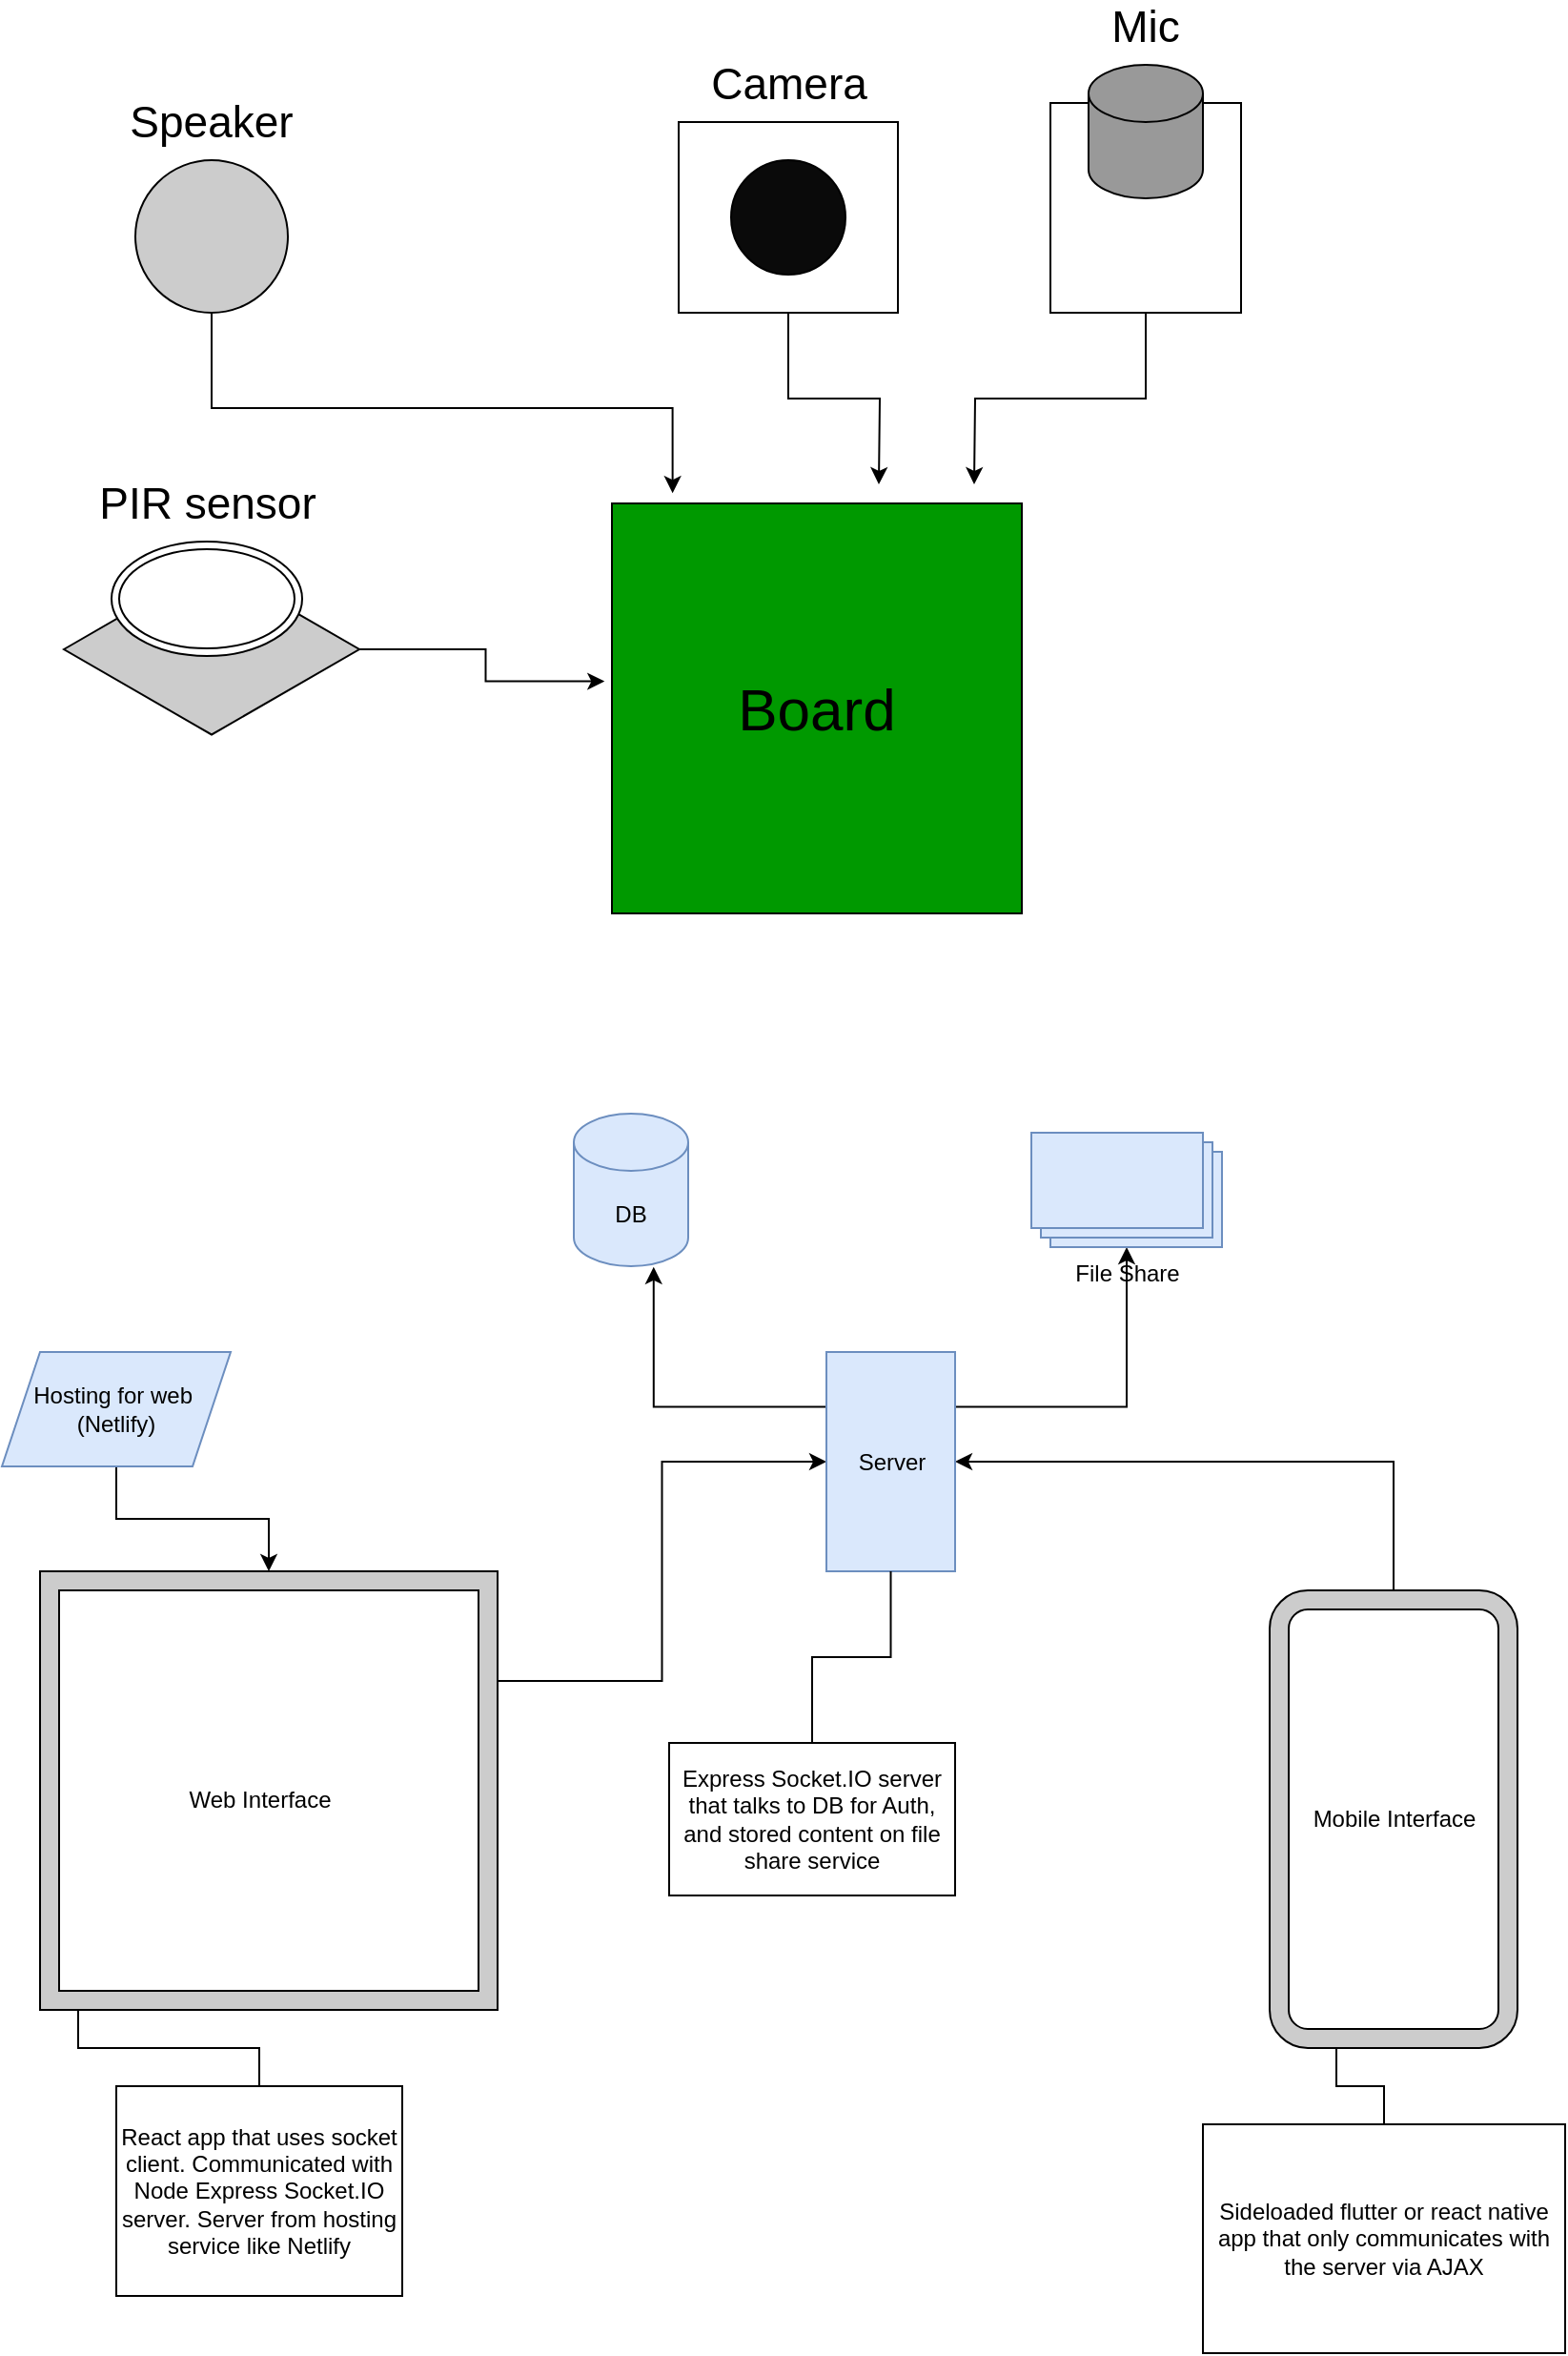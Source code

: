 <mxfile version="13.6.10" type="github"><diagram id="X8SRSMmummwxqhaqdsvq" name="Page-1"><mxGraphModel dx="1351" dy="811" grid="1" gridSize="10" guides="1" tooltips="1" connect="1" arrows="1" fold="1" page="1" pageScale="1" pageWidth="850" pageHeight="1100" math="0" shadow="0"><root><mxCell id="0"/><mxCell id="1" parent="0"/><mxCell id="y8HdwTI7YzOw-qqnPaQw-13" style="edgeStyle=orthogonalEdgeStyle;rounded=0;orthogonalLoop=1;jettySize=auto;html=1;exitX=0.5;exitY=1;exitDx=0;exitDy=0;" edge="1" parent="1" source="y8HdwTI7YzOw-qqnPaQw-1"><mxGeometry relative="1" as="geometry"><mxPoint x="470" y="420" as="targetPoint"/></mxGeometry></mxCell><mxCell id="y8HdwTI7YzOw-qqnPaQw-1" value="" style="rounded=0;whiteSpace=wrap;html=1;" vertex="1" parent="1"><mxGeometry x="365" y="230" width="115" height="100" as="geometry"/></mxCell><mxCell id="y8HdwTI7YzOw-qqnPaQw-2" value="" style="ellipse;whiteSpace=wrap;html=1;aspect=fixed;fillColor=#0A0A0A;" vertex="1" parent="1"><mxGeometry x="392.5" y="250" width="60" height="60" as="geometry"/></mxCell><mxCell id="y8HdwTI7YzOw-qqnPaQw-14" style="edgeStyle=orthogonalEdgeStyle;rounded=0;orthogonalLoop=1;jettySize=auto;html=1;exitX=0.5;exitY=1;exitDx=0;exitDy=0;" edge="1" parent="1" source="y8HdwTI7YzOw-qqnPaQw-4"><mxGeometry relative="1" as="geometry"><mxPoint x="520" y="420" as="targetPoint"/></mxGeometry></mxCell><mxCell id="y8HdwTI7YzOw-qqnPaQw-4" value="" style="rounded=0;whiteSpace=wrap;html=1;" vertex="1" parent="1"><mxGeometry x="560" y="220" width="100" height="110" as="geometry"/></mxCell><mxCell id="y8HdwTI7YzOw-qqnPaQw-3" value="" style="shape=cylinder3;whiteSpace=wrap;html=1;boundedLbl=1;backgroundOutline=1;size=15;fillColor=#999999;" vertex="1" parent="1"><mxGeometry x="580" y="200" width="60" height="70" as="geometry"/></mxCell><mxCell id="y8HdwTI7YzOw-qqnPaQw-5" value="&lt;font style=&quot;font-size: 31px&quot;&gt;Board&lt;/font&gt;" style="whiteSpace=wrap;html=1;aspect=fixed;fillColor=#009900;" vertex="1" parent="1"><mxGeometry x="330" y="430" width="215" height="215" as="geometry"/></mxCell><mxCell id="y8HdwTI7YzOw-qqnPaQw-7" value="&lt;font style=&quot;font-size: 23px&quot;&gt;Camera&lt;/font&gt;" style="text;html=1;strokeColor=none;fillColor=none;align=center;verticalAlign=middle;whiteSpace=wrap;rounded=0;" vertex="1" parent="1"><mxGeometry x="402.5" y="200" width="40" height="20" as="geometry"/></mxCell><mxCell id="y8HdwTI7YzOw-qqnPaQw-10" value="&lt;font style=&quot;font-size: 23px&quot;&gt;Mic&lt;/font&gt;" style="text;html=1;strokeColor=none;fillColor=none;align=center;verticalAlign=middle;whiteSpace=wrap;rounded=0;" vertex="1" parent="1"><mxGeometry x="590" y="170" width="40" height="20" as="geometry"/></mxCell><mxCell id="y8HdwTI7YzOw-qqnPaQw-17" style="edgeStyle=orthogonalEdgeStyle;rounded=0;orthogonalLoop=1;jettySize=auto;html=1;exitX=0.5;exitY=1;exitDx=0;exitDy=0;entryX=0.148;entryY=-0.025;entryDx=0;entryDy=0;entryPerimeter=0;" edge="1" parent="1" source="y8HdwTI7YzOw-qqnPaQw-15" target="y8HdwTI7YzOw-qqnPaQw-5"><mxGeometry relative="1" as="geometry"/></mxCell><mxCell id="y8HdwTI7YzOw-qqnPaQw-15" value="" style="ellipse;whiteSpace=wrap;html=1;aspect=fixed;gradientColor=none;fillColor=#CCCCCC;" vertex="1" parent="1"><mxGeometry x="80" y="250" width="80" height="80" as="geometry"/></mxCell><mxCell id="y8HdwTI7YzOw-qqnPaQw-16" value="&lt;font style=&quot;font-size: 23px&quot;&gt;Speaker&lt;/font&gt;" style="text;html=1;strokeColor=none;fillColor=none;align=center;verticalAlign=middle;whiteSpace=wrap;rounded=0;" vertex="1" parent="1"><mxGeometry x="100" y="220" width="40" height="20" as="geometry"/></mxCell><mxCell id="y8HdwTI7YzOw-qqnPaQw-32" style="edgeStyle=orthogonalEdgeStyle;rounded=0;orthogonalLoop=1;jettySize=auto;html=1;exitX=0;exitY=0;exitDx=240.0;exitDy=57.5;exitPerimeter=0;entryX=0;entryY=0.5;entryDx=0;entryDy=0;" edge="1" parent="1" source="y8HdwTI7YzOw-qqnPaQw-19" target="y8HdwTI7YzOw-qqnPaQw-23"><mxGeometry relative="1" as="geometry"/></mxCell><mxCell id="y8HdwTI7YzOw-qqnPaQw-19" value="" style="verticalLabelPosition=bottom;verticalAlign=top;html=1;shape=mxgraph.basic.frame;dx=10;fillColor=#CCCCCC;gradientColor=none;" vertex="1" parent="1"><mxGeometry x="30" y="990" width="240" height="230" as="geometry"/></mxCell><mxCell id="y8HdwTI7YzOw-qqnPaQw-34" style="edgeStyle=orthogonalEdgeStyle;rounded=0;orthogonalLoop=1;jettySize=auto;html=1;exitX=0.5;exitY=0;exitDx=0;exitDy=0;exitPerimeter=0;entryX=1;entryY=0.5;entryDx=0;entryDy=0;" edge="1" parent="1" source="y8HdwTI7YzOw-qqnPaQw-20" target="y8HdwTI7YzOw-qqnPaQw-23"><mxGeometry relative="1" as="geometry"/></mxCell><mxCell id="y8HdwTI7YzOw-qqnPaQw-20" value="" style="verticalLabelPosition=bottom;verticalAlign=top;html=1;shape=mxgraph.basic.rounded_frame;dx=10;fillColor=#CCCCCC;gradientColor=none;" vertex="1" parent="1"><mxGeometry x="675" y="1000" width="130" height="240" as="geometry"/></mxCell><mxCell id="y8HdwTI7YzOw-qqnPaQw-21" value="Mobile Interface" style="text;html=1;align=center;verticalAlign=middle;resizable=0;points=[];autosize=1;" vertex="1" parent="1"><mxGeometry x="690" y="1110" width="100" height="20" as="geometry"/></mxCell><mxCell id="y8HdwTI7YzOw-qqnPaQw-22" value="Web Interface" style="text;html=1;align=center;verticalAlign=middle;resizable=0;points=[];autosize=1;" vertex="1" parent="1"><mxGeometry x="100" y="1100" width="90" height="20" as="geometry"/></mxCell><mxCell id="y8HdwTI7YzOw-qqnPaQw-35" style="edgeStyle=orthogonalEdgeStyle;rounded=0;orthogonalLoop=1;jettySize=auto;html=1;exitX=0;exitY=0.25;exitDx=0;exitDy=0;entryX=0.698;entryY=1.005;entryDx=0;entryDy=0;entryPerimeter=0;" edge="1" parent="1" source="y8HdwTI7YzOw-qqnPaQw-23" target="y8HdwTI7YzOw-qqnPaQw-24"><mxGeometry relative="1" as="geometry"/></mxCell><mxCell id="y8HdwTI7YzOw-qqnPaQw-39" style="edgeStyle=orthogonalEdgeStyle;rounded=0;orthogonalLoop=1;jettySize=auto;html=1;exitX=1;exitY=0.25;exitDx=0;exitDy=0;" edge="1" parent="1" source="y8HdwTI7YzOw-qqnPaQw-23" target="y8HdwTI7YzOw-qqnPaQw-25"><mxGeometry relative="1" as="geometry"/></mxCell><mxCell id="y8HdwTI7YzOw-qqnPaQw-23" value="Server" style="rounded=0;whiteSpace=wrap;html=1;fillColor=#dae8fc;strokeColor=#6c8ebf;" vertex="1" parent="1"><mxGeometry x="442.5" y="875" width="67.5" height="115" as="geometry"/></mxCell><mxCell id="y8HdwTI7YzOw-qqnPaQw-24" value="DB" style="shape=cylinder3;whiteSpace=wrap;html=1;boundedLbl=1;backgroundOutline=1;size=15;fillColor=#dae8fc;strokeColor=#6c8ebf;" vertex="1" parent="1"><mxGeometry x="310" y="750" width="60" height="80" as="geometry"/></mxCell><mxCell id="y8HdwTI7YzOw-qqnPaQw-25" value="File Share" style="verticalLabelPosition=bottom;verticalAlign=top;html=1;shape=mxgraph.basic.layered_rect;dx=10;outlineConnect=0;fillColor=#dae8fc;strokeColor=#6c8ebf;" vertex="1" parent="1"><mxGeometry x="550" y="760" width="100" height="60" as="geometry"/></mxCell><mxCell id="y8HdwTI7YzOw-qqnPaQw-26" value="Sideloaded flutter or react native app that only communicates with the server via AJAX" style="whiteSpace=wrap;html=1;align=center;verticalAlign=middle;treeFolding=1;treeMoving=1;newEdgeStyle={&quot;edgeStyle&quot;:&quot;elbowEdgeStyle&quot;,&quot;startArrow&quot;:&quot;none&quot;,&quot;endArrow&quot;:&quot;none&quot;};" vertex="1" parent="1"><mxGeometry x="640" y="1280" width="190" height="120" as="geometry"/></mxCell><mxCell id="y8HdwTI7YzOw-qqnPaQw-27" value="" style="edgeStyle=elbowEdgeStyle;elbow=vertical;startArrow=none;endArrow=none;rounded=0;" edge="1" target="y8HdwTI7YzOw-qqnPaQw-26" parent="1"><mxGeometry relative="1" as="geometry"><mxPoint x="710" y="1240" as="sourcePoint"/></mxGeometry></mxCell><mxCell id="y8HdwTI7YzOw-qqnPaQw-28" value="React app that uses socket client. Communicated with Node Express Socket.IO server. Server from hosting service like Netlify" style="whiteSpace=wrap;html=1;align=center;verticalAlign=middle;treeFolding=1;treeMoving=1;newEdgeStyle={&quot;edgeStyle&quot;:&quot;elbowEdgeStyle&quot;,&quot;startArrow&quot;:&quot;none&quot;,&quot;endArrow&quot;:&quot;none&quot;};" vertex="1" parent="1"><mxGeometry x="70" y="1260" width="150" height="110" as="geometry"/></mxCell><mxCell id="y8HdwTI7YzOw-qqnPaQw-29" value="" style="edgeStyle=elbowEdgeStyle;elbow=vertical;startArrow=none;endArrow=none;rounded=0;" edge="1" target="y8HdwTI7YzOw-qqnPaQw-28" parent="1"><mxGeometry relative="1" as="geometry"><mxPoint x="50" y="1220" as="sourcePoint"/></mxGeometry></mxCell><mxCell id="y8HdwTI7YzOw-qqnPaQw-31" style="edgeStyle=orthogonalEdgeStyle;rounded=0;orthogonalLoop=1;jettySize=auto;html=1;exitX=0.5;exitY=1;exitDx=0;exitDy=0;entryX=0.5;entryY=0;entryDx=0;entryDy=0;entryPerimeter=0;" edge="1" parent="1" source="y8HdwTI7YzOw-qqnPaQw-30" target="y8HdwTI7YzOw-qqnPaQw-19"><mxGeometry relative="1" as="geometry"/></mxCell><mxCell id="y8HdwTI7YzOw-qqnPaQw-30" value="Hosting for web&amp;nbsp;&lt;br&gt;(Netlify)" style="shape=parallelogram;perimeter=parallelogramPerimeter;whiteSpace=wrap;html=1;fixedSize=1;fillColor=#dae8fc;strokeColor=#6c8ebf;" vertex="1" parent="1"><mxGeometry x="10" y="875" width="120" height="60" as="geometry"/></mxCell><mxCell id="y8HdwTI7YzOw-qqnPaQw-36" value="Express Socket.IO server that talks to DB for Auth, and stored content on file share service" style="whiteSpace=wrap;html=1;align=center;verticalAlign=middle;treeFolding=1;treeMoving=1;newEdgeStyle={&quot;edgeStyle&quot;:&quot;elbowEdgeStyle&quot;,&quot;startArrow&quot;:&quot;none&quot;,&quot;endArrow&quot;:&quot;none&quot;};" vertex="1" parent="1"><mxGeometry x="360" y="1080" width="150" height="80" as="geometry"/></mxCell><mxCell id="y8HdwTI7YzOw-qqnPaQw-37" value="" style="edgeStyle=elbowEdgeStyle;elbow=vertical;startArrow=none;endArrow=none;rounded=0;exitX=0.5;exitY=1;exitDx=0;exitDy=0;" edge="1" target="y8HdwTI7YzOw-qqnPaQw-36" parent="1" source="y8HdwTI7YzOw-qqnPaQw-23"><mxGeometry relative="1" as="geometry"><mxPoint x="470" y="1000" as="sourcePoint"/></mxGeometry></mxCell><mxCell id="y8HdwTI7YzOw-qqnPaQw-43" style="edgeStyle=orthogonalEdgeStyle;rounded=0;orthogonalLoop=1;jettySize=auto;html=1;entryX=-0.018;entryY=0.434;entryDx=0;entryDy=0;entryPerimeter=0;" edge="1" parent="1" source="y8HdwTI7YzOw-qqnPaQw-40" target="y8HdwTI7YzOw-qqnPaQw-5"><mxGeometry relative="1" as="geometry"/></mxCell><mxCell id="y8HdwTI7YzOw-qqnPaQw-40" value="" style="html=1;whiteSpace=wrap;aspect=fixed;shape=isoRectangle;fillColor=#CCCCCC;gradientColor=none;" vertex="1" parent="1"><mxGeometry x="42.5" y="460" width="155" height="93" as="geometry"/></mxCell><mxCell id="y8HdwTI7YzOw-qqnPaQw-41" value="" style="ellipse;shape=doubleEllipse;whiteSpace=wrap;html=1;" vertex="1" parent="1"><mxGeometry x="67.5" y="450" width="100" height="60" as="geometry"/></mxCell><mxCell id="y8HdwTI7YzOw-qqnPaQw-42" value="&lt;font style=&quot;font-size: 23px&quot;&gt;PIR sensor&lt;/font&gt;" style="text;html=1;strokeColor=none;fillColor=none;align=center;verticalAlign=middle;whiteSpace=wrap;rounded=0;" vertex="1" parent="1"><mxGeometry x="47.5" y="420" width="140" height="20" as="geometry"/></mxCell></root></mxGraphModel></diagram></mxfile>